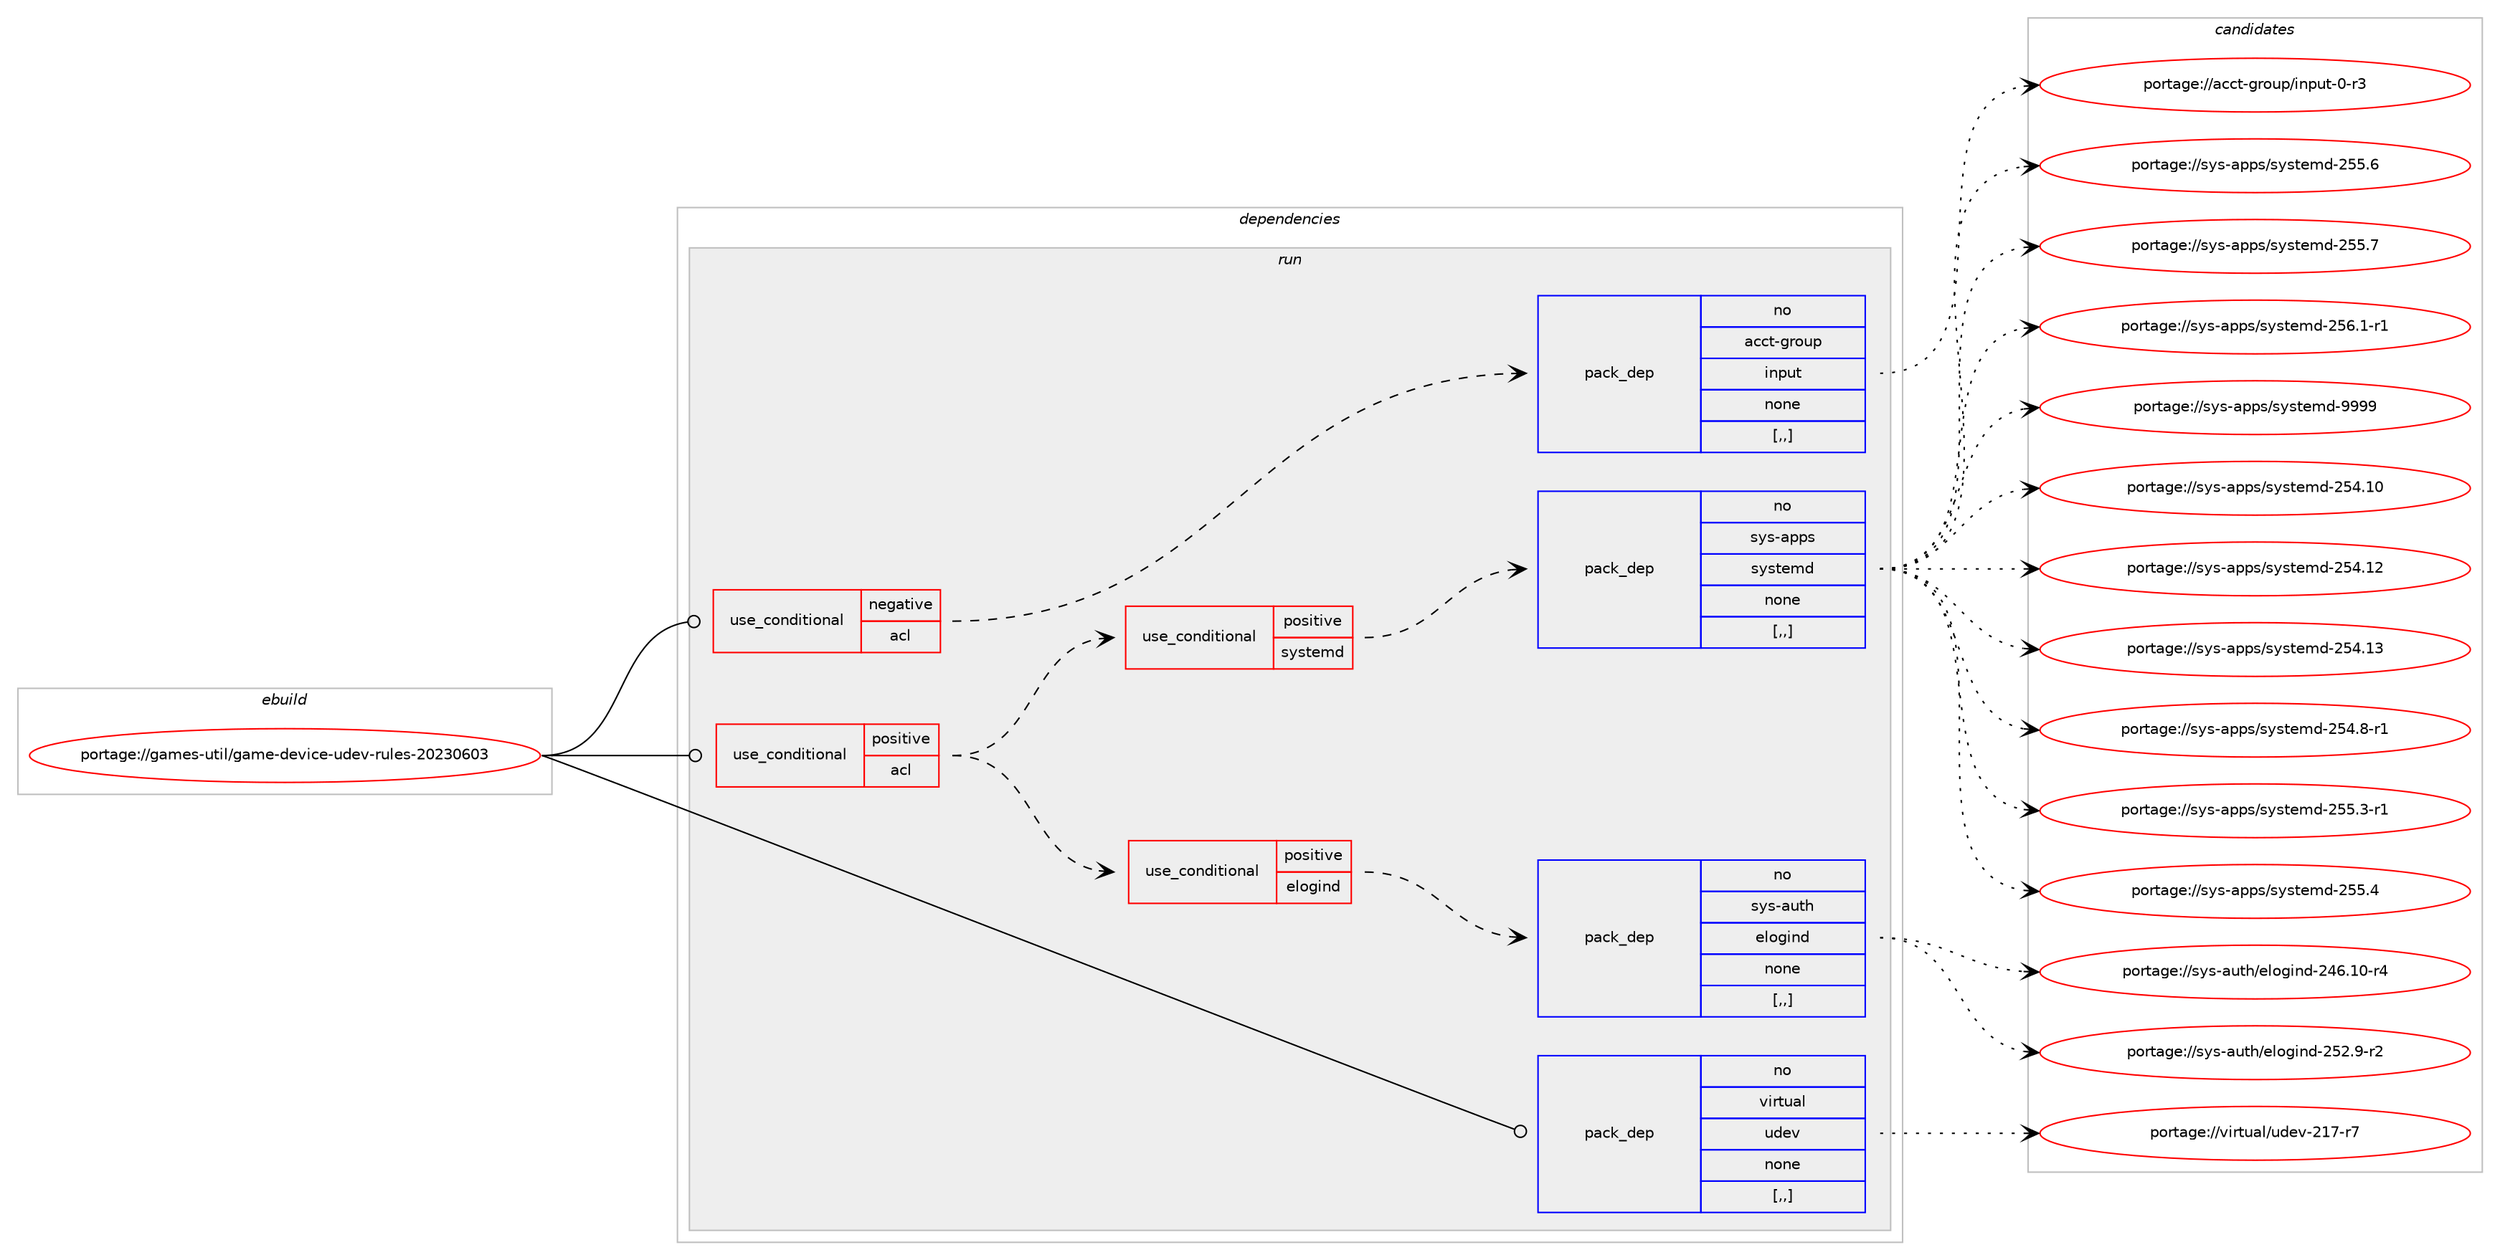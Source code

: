 digraph prolog {

# *************
# Graph options
# *************

newrank=true;
concentrate=true;
compound=true;
graph [rankdir=LR,fontname=Helvetica,fontsize=10,ranksep=1.5];#, ranksep=2.5, nodesep=0.2];
edge  [arrowhead=vee];
node  [fontname=Helvetica,fontsize=10];

# **********
# The ebuild
# **********

subgraph cluster_leftcol {
color=gray;
rank=same;
label=<<i>ebuild</i>>;
id [label="portage://games-util/game-device-udev-rules-20230603", color=red, width=4, href="../games-util/game-device-udev-rules-20230603.svg"];
}

# ****************
# The dependencies
# ****************

subgraph cluster_midcol {
color=gray;
label=<<i>dependencies</i>>;
subgraph cluster_compile {
fillcolor="#eeeeee";
style=filled;
label=<<i>compile</i>>;
}
subgraph cluster_compileandrun {
fillcolor="#eeeeee";
style=filled;
label=<<i>compile and run</i>>;
}
subgraph cluster_run {
fillcolor="#eeeeee";
style=filled;
label=<<i>run</i>>;
subgraph cond63517 {
dependency230990 [label=<<TABLE BORDER="0" CELLBORDER="1" CELLSPACING="0" CELLPADDING="4"><TR><TD ROWSPAN="3" CELLPADDING="10">use_conditional</TD></TR><TR><TD>negative</TD></TR><TR><TD>acl</TD></TR></TABLE>>, shape=none, color=red];
subgraph pack165967 {
dependency230991 [label=<<TABLE BORDER="0" CELLBORDER="1" CELLSPACING="0" CELLPADDING="4" WIDTH="220"><TR><TD ROWSPAN="6" CELLPADDING="30">pack_dep</TD></TR><TR><TD WIDTH="110">no</TD></TR><TR><TD>acct-group</TD></TR><TR><TD>input</TD></TR><TR><TD>none</TD></TR><TR><TD>[,,]</TD></TR></TABLE>>, shape=none, color=blue];
}
dependency230990:e -> dependency230991:w [weight=20,style="dashed",arrowhead="vee"];
}
id:e -> dependency230990:w [weight=20,style="solid",arrowhead="odot"];
subgraph cond63518 {
dependency230992 [label=<<TABLE BORDER="0" CELLBORDER="1" CELLSPACING="0" CELLPADDING="4"><TR><TD ROWSPAN="3" CELLPADDING="10">use_conditional</TD></TR><TR><TD>positive</TD></TR><TR><TD>acl</TD></TR></TABLE>>, shape=none, color=red];
subgraph cond63519 {
dependency230993 [label=<<TABLE BORDER="0" CELLBORDER="1" CELLSPACING="0" CELLPADDING="4"><TR><TD ROWSPAN="3" CELLPADDING="10">use_conditional</TD></TR><TR><TD>positive</TD></TR><TR><TD>elogind</TD></TR></TABLE>>, shape=none, color=red];
subgraph pack165968 {
dependency230994 [label=<<TABLE BORDER="0" CELLBORDER="1" CELLSPACING="0" CELLPADDING="4" WIDTH="220"><TR><TD ROWSPAN="6" CELLPADDING="30">pack_dep</TD></TR><TR><TD WIDTH="110">no</TD></TR><TR><TD>sys-auth</TD></TR><TR><TD>elogind</TD></TR><TR><TD>none</TD></TR><TR><TD>[,,]</TD></TR></TABLE>>, shape=none, color=blue];
}
dependency230993:e -> dependency230994:w [weight=20,style="dashed",arrowhead="vee"];
}
dependency230992:e -> dependency230993:w [weight=20,style="dashed",arrowhead="vee"];
subgraph cond63520 {
dependency230995 [label=<<TABLE BORDER="0" CELLBORDER="1" CELLSPACING="0" CELLPADDING="4"><TR><TD ROWSPAN="3" CELLPADDING="10">use_conditional</TD></TR><TR><TD>positive</TD></TR><TR><TD>systemd</TD></TR></TABLE>>, shape=none, color=red];
subgraph pack165969 {
dependency230996 [label=<<TABLE BORDER="0" CELLBORDER="1" CELLSPACING="0" CELLPADDING="4" WIDTH="220"><TR><TD ROWSPAN="6" CELLPADDING="30">pack_dep</TD></TR><TR><TD WIDTH="110">no</TD></TR><TR><TD>sys-apps</TD></TR><TR><TD>systemd</TD></TR><TR><TD>none</TD></TR><TR><TD>[,,]</TD></TR></TABLE>>, shape=none, color=blue];
}
dependency230995:e -> dependency230996:w [weight=20,style="dashed",arrowhead="vee"];
}
dependency230992:e -> dependency230995:w [weight=20,style="dashed",arrowhead="vee"];
}
id:e -> dependency230992:w [weight=20,style="solid",arrowhead="odot"];
subgraph pack165970 {
dependency230997 [label=<<TABLE BORDER="0" CELLBORDER="1" CELLSPACING="0" CELLPADDING="4" WIDTH="220"><TR><TD ROWSPAN="6" CELLPADDING="30">pack_dep</TD></TR><TR><TD WIDTH="110">no</TD></TR><TR><TD>virtual</TD></TR><TR><TD>udev</TD></TR><TR><TD>none</TD></TR><TR><TD>[,,]</TD></TR></TABLE>>, shape=none, color=blue];
}
id:e -> dependency230997:w [weight=20,style="solid",arrowhead="odot"];
}
}

# **************
# The candidates
# **************

subgraph cluster_choices {
rank=same;
color=gray;
label=<<i>candidates</i>>;

subgraph choice165967 {
color=black;
nodesep=1;
choice979999116451031141111171124710511011211711645484511451 [label="portage://acct-group/input-0-r3", color=red, width=4,href="../acct-group/input-0-r3.svg"];
dependency230991:e -> choice979999116451031141111171124710511011211711645484511451:w [style=dotted,weight="100"];
}
subgraph choice165968 {
color=black;
nodesep=1;
choice115121115459711711610447101108111103105110100455052544649484511452 [label="portage://sys-auth/elogind-246.10-r4", color=red, width=4,href="../sys-auth/elogind-246.10-r4.svg"];
choice1151211154597117116104471011081111031051101004550535046574511450 [label="portage://sys-auth/elogind-252.9-r2", color=red, width=4,href="../sys-auth/elogind-252.9-r2.svg"];
dependency230994:e -> choice115121115459711711610447101108111103105110100455052544649484511452:w [style=dotted,weight="100"];
dependency230994:e -> choice1151211154597117116104471011081111031051101004550535046574511450:w [style=dotted,weight="100"];
}
subgraph choice165969 {
color=black;
nodesep=1;
choice11512111545971121121154711512111511610110910045505352464948 [label="portage://sys-apps/systemd-254.10", color=red, width=4,href="../sys-apps/systemd-254.10.svg"];
choice11512111545971121121154711512111511610110910045505352464950 [label="portage://sys-apps/systemd-254.12", color=red, width=4,href="../sys-apps/systemd-254.12.svg"];
choice11512111545971121121154711512111511610110910045505352464951 [label="portage://sys-apps/systemd-254.13", color=red, width=4,href="../sys-apps/systemd-254.13.svg"];
choice1151211154597112112115471151211151161011091004550535246564511449 [label="portage://sys-apps/systemd-254.8-r1", color=red, width=4,href="../sys-apps/systemd-254.8-r1.svg"];
choice1151211154597112112115471151211151161011091004550535346514511449 [label="portage://sys-apps/systemd-255.3-r1", color=red, width=4,href="../sys-apps/systemd-255.3-r1.svg"];
choice115121115459711211211547115121115116101109100455053534652 [label="portage://sys-apps/systemd-255.4", color=red, width=4,href="../sys-apps/systemd-255.4.svg"];
choice115121115459711211211547115121115116101109100455053534654 [label="portage://sys-apps/systemd-255.6", color=red, width=4,href="../sys-apps/systemd-255.6.svg"];
choice115121115459711211211547115121115116101109100455053534655 [label="portage://sys-apps/systemd-255.7", color=red, width=4,href="../sys-apps/systemd-255.7.svg"];
choice1151211154597112112115471151211151161011091004550535446494511449 [label="portage://sys-apps/systemd-256.1-r1", color=red, width=4,href="../sys-apps/systemd-256.1-r1.svg"];
choice1151211154597112112115471151211151161011091004557575757 [label="portage://sys-apps/systemd-9999", color=red, width=4,href="../sys-apps/systemd-9999.svg"];
dependency230996:e -> choice11512111545971121121154711512111511610110910045505352464948:w [style=dotted,weight="100"];
dependency230996:e -> choice11512111545971121121154711512111511610110910045505352464950:w [style=dotted,weight="100"];
dependency230996:e -> choice11512111545971121121154711512111511610110910045505352464951:w [style=dotted,weight="100"];
dependency230996:e -> choice1151211154597112112115471151211151161011091004550535246564511449:w [style=dotted,weight="100"];
dependency230996:e -> choice1151211154597112112115471151211151161011091004550535346514511449:w [style=dotted,weight="100"];
dependency230996:e -> choice115121115459711211211547115121115116101109100455053534652:w [style=dotted,weight="100"];
dependency230996:e -> choice115121115459711211211547115121115116101109100455053534654:w [style=dotted,weight="100"];
dependency230996:e -> choice115121115459711211211547115121115116101109100455053534655:w [style=dotted,weight="100"];
dependency230996:e -> choice1151211154597112112115471151211151161011091004550535446494511449:w [style=dotted,weight="100"];
dependency230996:e -> choice1151211154597112112115471151211151161011091004557575757:w [style=dotted,weight="100"];
}
subgraph choice165970 {
color=black;
nodesep=1;
choice1181051141161179710847117100101118455049554511455 [label="portage://virtual/udev-217-r7", color=red, width=4,href="../virtual/udev-217-r7.svg"];
dependency230997:e -> choice1181051141161179710847117100101118455049554511455:w [style=dotted,weight="100"];
}
}

}
